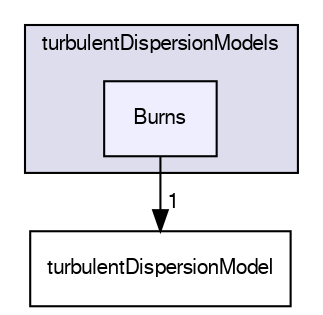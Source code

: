 digraph "applications/solvers/multiphase/twoPhaseEulerFoam/interfacialModels/turbulentDispersionModels/Burns" {
  bgcolor=transparent;
  compound=true
  node [ fontsize="10", fontname="FreeSans"];
  edge [ labelfontsize="10", labelfontname="FreeSans"];
  subgraph clusterdir_5aa708de83d803d157d448a53cf133e9 {
    graph [ bgcolor="#ddddee", pencolor="black", label="turbulentDispersionModels" fontname="FreeSans", fontsize="10", URL="dir_5aa708de83d803d157d448a53cf133e9.html"]
  dir_3fe73f8c261486079009731a305b952c [shape=box, label="Burns", style="filled", fillcolor="#eeeeff", pencolor="black", URL="dir_3fe73f8c261486079009731a305b952c.html"];
  }
  dir_4c8933bdddf48d41fe4c983d7b4fe98f [shape=box label="turbulentDispersionModel" URL="dir_4c8933bdddf48d41fe4c983d7b4fe98f.html"];
  dir_3fe73f8c261486079009731a305b952c->dir_4c8933bdddf48d41fe4c983d7b4fe98f [headlabel="1", labeldistance=1.5 headhref="dir_000220_000224.html"];
}
